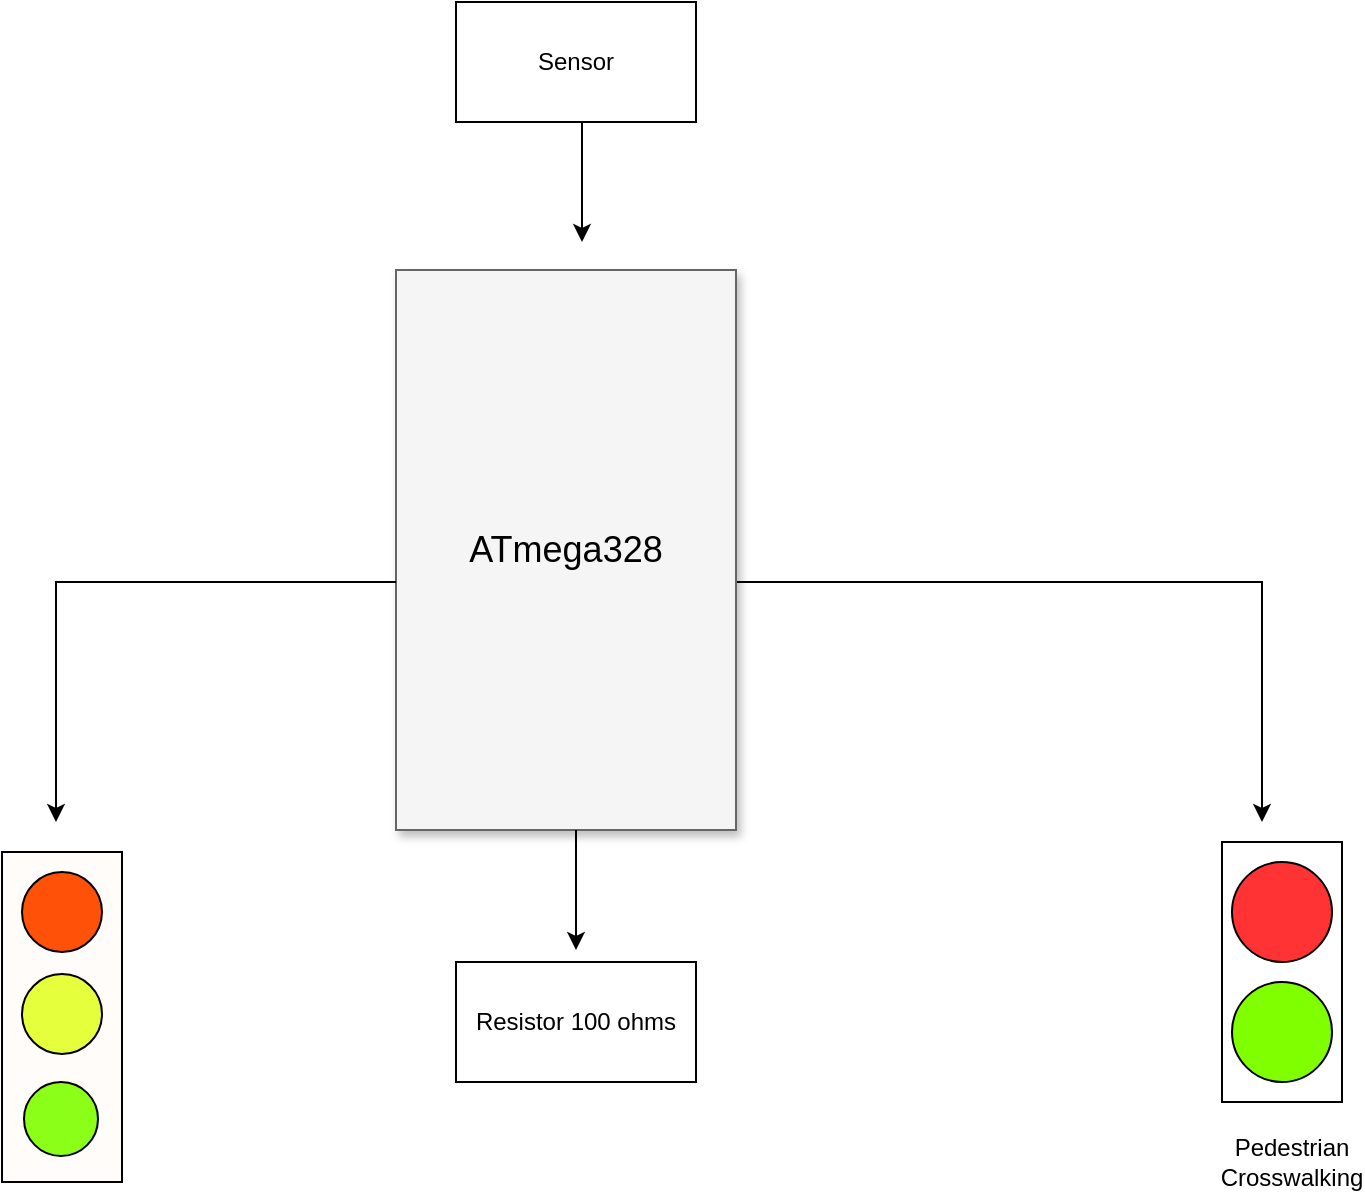 <mxfile version="17.4.0" type="github">
  <diagram name="Page-1" id="90a13364-a465-7bf4-72fc-28e22215d7a0">
    <mxGraphModel dx="1038" dy="521" grid="1" gridSize="10" guides="1" tooltips="1" connect="1" arrows="1" fold="1" page="1" pageScale="1.5" pageWidth="1169" pageHeight="826" background="none" math="0" shadow="0">
      <root>
        <mxCell id="0" style=";html=1;" />
        <mxCell id="1" style=";html=1;" parent="0" />
        <mxCell id="3a17f1ce550125da-16" style="edgeStyle=elbowEdgeStyle;rounded=0;html=1;startArrow=none;startFill=0;jettySize=auto;orthogonalLoop=1;fontSize=18;elbow=vertical;" parent="1" source="3a17f1ce550125da-2" edge="1">
          <mxGeometry relative="1" as="geometry">
            <mxPoint x="1220" y="730" as="targetPoint" />
            <Array as="points">
              <mxPoint x="1200" y="610" />
            </Array>
          </mxGeometry>
        </mxCell>
        <mxCell id="3a17f1ce550125da-2" value="ATmega328" style="whiteSpace=wrap;html=1;shadow=1;fontSize=18;fillColor=#f5f5f5;strokeColor=#666666;" parent="1" vertex="1">
          <mxGeometry x="787" y="454" width="170" height="280" as="geometry" />
        </mxCell>
        <mxCell id="3a17f1ce550125da-21" style="edgeStyle=elbowEdgeStyle;rounded=0;html=1;startArrow=none;startFill=0;jettySize=auto;orthogonalLoop=1;fontSize=18;elbow=vertical;" parent="1" edge="1">
          <mxGeometry relative="1" as="geometry">
            <mxPoint x="787" y="610" as="sourcePoint" />
            <mxPoint x="617" y="730" as="targetPoint" />
            <Array as="points">
              <mxPoint x="557" y="610" />
            </Array>
          </mxGeometry>
        </mxCell>
        <mxCell id="xWLGnvbqJ5rBGMrY2cbc-1" value="" style="rounded=0;whiteSpace=wrap;html=1;direction=south;" vertex="1" parent="1">
          <mxGeometry x="1200" y="740" width="60" height="130" as="geometry" />
        </mxCell>
        <mxCell id="xWLGnvbqJ5rBGMrY2cbc-2" value="" style="endArrow=classic;html=1;rounded=0;" edge="1" parent="1">
          <mxGeometry width="50" height="50" relative="1" as="geometry">
            <mxPoint x="877" y="734" as="sourcePoint" />
            <mxPoint x="877" y="794" as="targetPoint" />
            <Array as="points">
              <mxPoint x="877" y="754" />
            </Array>
          </mxGeometry>
        </mxCell>
        <mxCell id="xWLGnvbqJ5rBGMrY2cbc-4" value="Resistor 100 ohms" style="rounded=0;whiteSpace=wrap;html=1;" vertex="1" parent="1">
          <mxGeometry x="817" y="800" width="120" height="60" as="geometry" />
        </mxCell>
        <mxCell id="xWLGnvbqJ5rBGMrY2cbc-5" value="" style="ellipse;whiteSpace=wrap;html=1;aspect=fixed;fillColor=#FF3333;" vertex="1" parent="1">
          <mxGeometry x="1205" y="750" width="50" height="50" as="geometry" />
        </mxCell>
        <mxCell id="xWLGnvbqJ5rBGMrY2cbc-6" value="" style="ellipse;whiteSpace=wrap;html=1;aspect=fixed;fillColor=#80FF00;" vertex="1" parent="1">
          <mxGeometry x="1205" y="810" width="50" height="50" as="geometry" />
        </mxCell>
        <mxCell id="xWLGnvbqJ5rBGMrY2cbc-7" style="edgeStyle=orthogonalEdgeStyle;rounded=0;orthogonalLoop=1;jettySize=auto;html=1;exitX=1;exitY=0.5;exitDx=0;exitDy=0;" edge="1" parent="1" source="xWLGnvbqJ5rBGMrY2cbc-1" target="xWLGnvbqJ5rBGMrY2cbc-1">
          <mxGeometry relative="1" as="geometry" />
        </mxCell>
        <mxCell id="xWLGnvbqJ5rBGMrY2cbc-9" value="Pedestrian Crosswalking" style="text;html=1;strokeColor=none;fillColor=none;align=center;verticalAlign=middle;whiteSpace=wrap;rounded=0;" vertex="1" parent="1">
          <mxGeometry x="1200" y="880" width="70" height="40" as="geometry" />
        </mxCell>
        <mxCell id="xWLGnvbqJ5rBGMrY2cbc-11" value="" style="rounded=0;whiteSpace=wrap;html=1;fillColor=#FFFCFA;direction=south;" vertex="1" parent="1">
          <mxGeometry x="590" y="745" width="60" height="165" as="geometry" />
        </mxCell>
        <mxCell id="xWLGnvbqJ5rBGMrY2cbc-12" value="" style="ellipse;whiteSpace=wrap;html=1;aspect=fixed;fillColor=#FF5208;" vertex="1" parent="1">
          <mxGeometry x="600" y="755" width="40" height="40" as="geometry" />
        </mxCell>
        <mxCell id="xWLGnvbqJ5rBGMrY2cbc-13" value="" style="ellipse;whiteSpace=wrap;html=1;aspect=fixed;fillColor=#E5FF3D;" vertex="1" parent="1">
          <mxGeometry x="600" y="806" width="40" height="40" as="geometry" />
        </mxCell>
        <mxCell id="xWLGnvbqJ5rBGMrY2cbc-14" value="" style="ellipse;whiteSpace=wrap;html=1;aspect=fixed;fillColor=#8BFF17;" vertex="1" parent="1">
          <mxGeometry x="601" y="860" width="37" height="37" as="geometry" />
        </mxCell>
        <mxCell id="xWLGnvbqJ5rBGMrY2cbc-17" value="Sensor" style="rounded=0;whiteSpace=wrap;html=1;fillColor=#FFFFFF;" vertex="1" parent="1">
          <mxGeometry x="817" y="320" width="120" height="60" as="geometry" />
        </mxCell>
        <mxCell id="xWLGnvbqJ5rBGMrY2cbc-18" value="" style="endArrow=classic;html=1;rounded=0;" edge="1" parent="1">
          <mxGeometry width="50" height="50" relative="1" as="geometry">
            <mxPoint x="880" y="380" as="sourcePoint" />
            <mxPoint x="880" y="440" as="targetPoint" />
          </mxGeometry>
        </mxCell>
      </root>
    </mxGraphModel>
  </diagram>
</mxfile>
